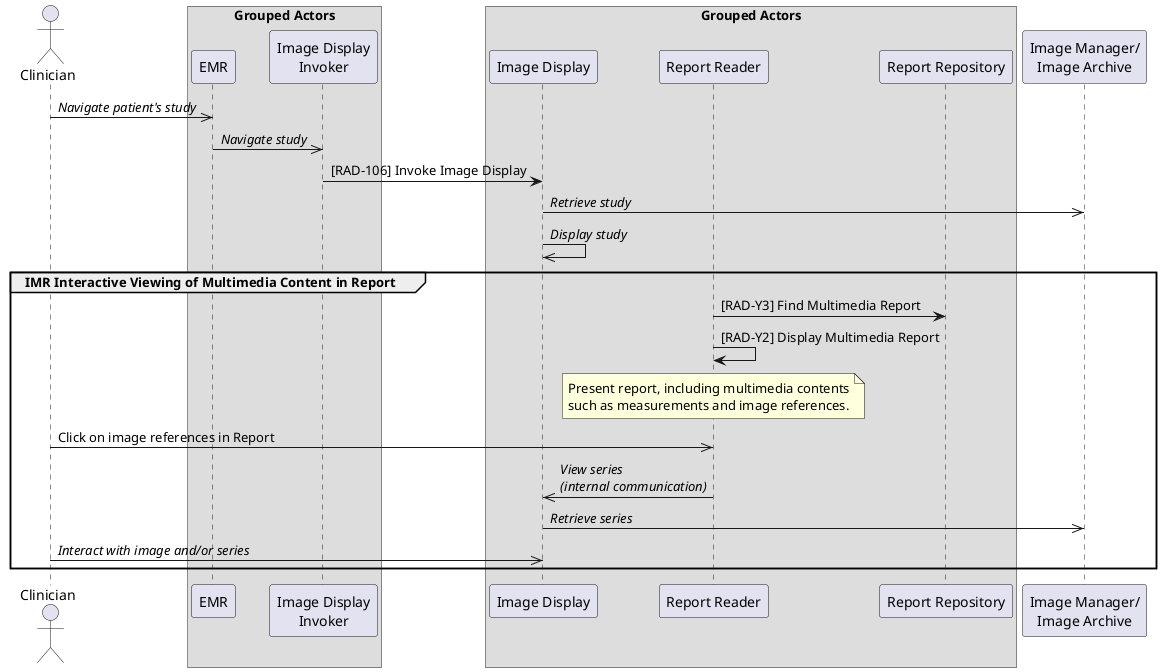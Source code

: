 @startuml

actor Clinician as Clinician

box Grouped Actors
participant "EMR" as EMR
participant "Image Display\nInvoker" as Invoker
end box

box Grouped Actors
participant "Image Display" as Display
participant "Report Reader" as Reader
participant "Report Repository" as Repo
end box

participant "Image Manager/\nImage Archive" as Archive

Clinician->>EMR: //Navigate patient's study//
EMR->>Invoker: //Navigate study//

Invoker->Display: [RAD-106] Invoke Image Display
Display->>Archive: //Retrieve study//
Display->>Display: //Display study//

group IMR Interactive Viewing of Multimedia Content in Report
Reader->Repo: [RAD-Y3] Find Multimedia Report
Reader->Reader: [RAD-Y2] Display Multimedia Report

note over Reader
Present report, including multimedia contents
such as measurements and image references.
end note

Clinician->>Reader: Click on image references in Report
Reader->>Display: //View series//\n//(internal communication)//
Display->>Archive: //Retrieve series//

Clinician->>Display: //Interact with image and/or series//
end

@enduml